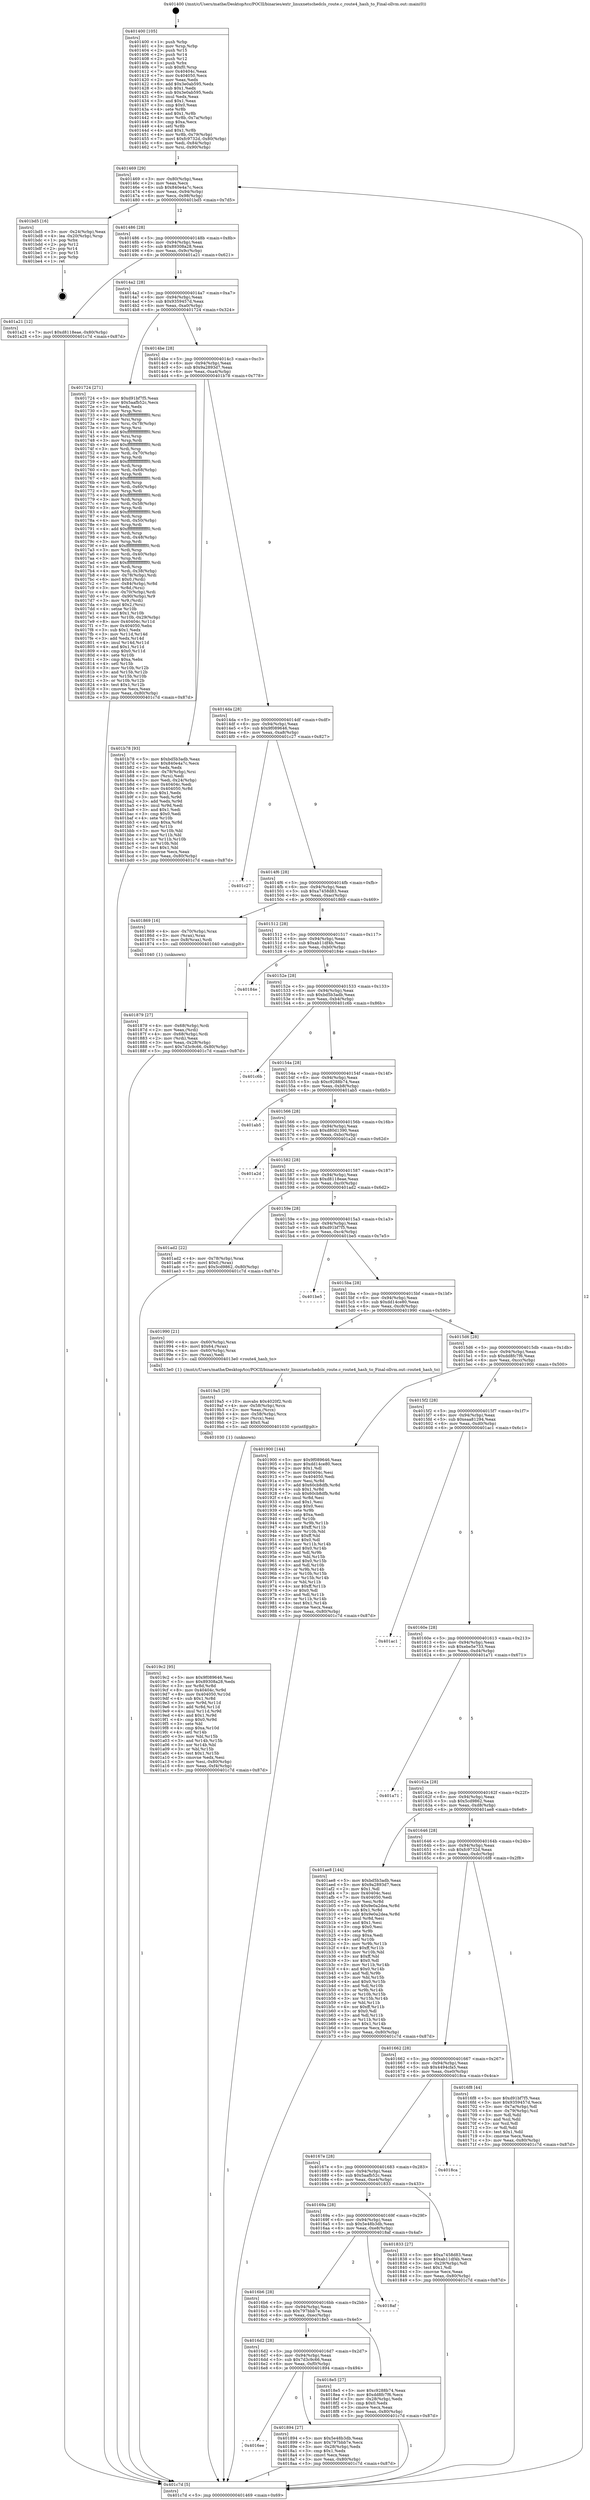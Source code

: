 digraph "0x401400" {
  label = "0x401400 (/mnt/c/Users/mathe/Desktop/tcc/POCII/binaries/extr_linuxnetschedcls_route.c_route4_hash_to_Final-ollvm.out::main(0))"
  labelloc = "t"
  node[shape=record]

  Entry [label="",width=0.3,height=0.3,shape=circle,fillcolor=black,style=filled]
  "0x401469" [label="{
     0x401469 [29]\l
     | [instrs]\l
     &nbsp;&nbsp;0x401469 \<+3\>: mov -0x80(%rbp),%eax\l
     &nbsp;&nbsp;0x40146c \<+2\>: mov %eax,%ecx\l
     &nbsp;&nbsp;0x40146e \<+6\>: sub $0x840e4a7c,%ecx\l
     &nbsp;&nbsp;0x401474 \<+6\>: mov %eax,-0x94(%rbp)\l
     &nbsp;&nbsp;0x40147a \<+6\>: mov %ecx,-0x98(%rbp)\l
     &nbsp;&nbsp;0x401480 \<+6\>: je 0000000000401bd5 \<main+0x7d5\>\l
  }"]
  "0x401bd5" [label="{
     0x401bd5 [16]\l
     | [instrs]\l
     &nbsp;&nbsp;0x401bd5 \<+3\>: mov -0x24(%rbp),%eax\l
     &nbsp;&nbsp;0x401bd8 \<+4\>: lea -0x20(%rbp),%rsp\l
     &nbsp;&nbsp;0x401bdc \<+1\>: pop %rbx\l
     &nbsp;&nbsp;0x401bdd \<+2\>: pop %r12\l
     &nbsp;&nbsp;0x401bdf \<+2\>: pop %r14\l
     &nbsp;&nbsp;0x401be1 \<+2\>: pop %r15\l
     &nbsp;&nbsp;0x401be3 \<+1\>: pop %rbp\l
     &nbsp;&nbsp;0x401be4 \<+1\>: ret\l
  }"]
  "0x401486" [label="{
     0x401486 [28]\l
     | [instrs]\l
     &nbsp;&nbsp;0x401486 \<+5\>: jmp 000000000040148b \<main+0x8b\>\l
     &nbsp;&nbsp;0x40148b \<+6\>: mov -0x94(%rbp),%eax\l
     &nbsp;&nbsp;0x401491 \<+5\>: sub $0x89308a28,%eax\l
     &nbsp;&nbsp;0x401496 \<+6\>: mov %eax,-0x9c(%rbp)\l
     &nbsp;&nbsp;0x40149c \<+6\>: je 0000000000401a21 \<main+0x621\>\l
  }"]
  Exit [label="",width=0.3,height=0.3,shape=circle,fillcolor=black,style=filled,peripheries=2]
  "0x401a21" [label="{
     0x401a21 [12]\l
     | [instrs]\l
     &nbsp;&nbsp;0x401a21 \<+7\>: movl $0xd8118eae,-0x80(%rbp)\l
     &nbsp;&nbsp;0x401a28 \<+5\>: jmp 0000000000401c7d \<main+0x87d\>\l
  }"]
  "0x4014a2" [label="{
     0x4014a2 [28]\l
     | [instrs]\l
     &nbsp;&nbsp;0x4014a2 \<+5\>: jmp 00000000004014a7 \<main+0xa7\>\l
     &nbsp;&nbsp;0x4014a7 \<+6\>: mov -0x94(%rbp),%eax\l
     &nbsp;&nbsp;0x4014ad \<+5\>: sub $0x9359457d,%eax\l
     &nbsp;&nbsp;0x4014b2 \<+6\>: mov %eax,-0xa0(%rbp)\l
     &nbsp;&nbsp;0x4014b8 \<+6\>: je 0000000000401724 \<main+0x324\>\l
  }"]
  "0x4019c2" [label="{
     0x4019c2 [95]\l
     | [instrs]\l
     &nbsp;&nbsp;0x4019c2 \<+5\>: mov $0x9f089646,%esi\l
     &nbsp;&nbsp;0x4019c7 \<+5\>: mov $0x89308a28,%edx\l
     &nbsp;&nbsp;0x4019cc \<+3\>: xor %r8d,%r8d\l
     &nbsp;&nbsp;0x4019cf \<+8\>: mov 0x40404c,%r9d\l
     &nbsp;&nbsp;0x4019d7 \<+8\>: mov 0x404050,%r10d\l
     &nbsp;&nbsp;0x4019df \<+4\>: sub $0x1,%r8d\l
     &nbsp;&nbsp;0x4019e3 \<+3\>: mov %r9d,%r11d\l
     &nbsp;&nbsp;0x4019e6 \<+3\>: add %r8d,%r11d\l
     &nbsp;&nbsp;0x4019e9 \<+4\>: imul %r11d,%r9d\l
     &nbsp;&nbsp;0x4019ed \<+4\>: and $0x1,%r9d\l
     &nbsp;&nbsp;0x4019f1 \<+4\>: cmp $0x0,%r9d\l
     &nbsp;&nbsp;0x4019f5 \<+3\>: sete %bl\l
     &nbsp;&nbsp;0x4019f8 \<+4\>: cmp $0xa,%r10d\l
     &nbsp;&nbsp;0x4019fc \<+4\>: setl %r14b\l
     &nbsp;&nbsp;0x401a00 \<+3\>: mov %bl,%r15b\l
     &nbsp;&nbsp;0x401a03 \<+3\>: and %r14b,%r15b\l
     &nbsp;&nbsp;0x401a06 \<+3\>: xor %r14b,%bl\l
     &nbsp;&nbsp;0x401a09 \<+3\>: or %bl,%r15b\l
     &nbsp;&nbsp;0x401a0c \<+4\>: test $0x1,%r15b\l
     &nbsp;&nbsp;0x401a10 \<+3\>: cmovne %edx,%esi\l
     &nbsp;&nbsp;0x401a13 \<+3\>: mov %esi,-0x80(%rbp)\l
     &nbsp;&nbsp;0x401a16 \<+6\>: mov %eax,-0xf4(%rbp)\l
     &nbsp;&nbsp;0x401a1c \<+5\>: jmp 0000000000401c7d \<main+0x87d\>\l
  }"]
  "0x401724" [label="{
     0x401724 [271]\l
     | [instrs]\l
     &nbsp;&nbsp;0x401724 \<+5\>: mov $0xd91bf7f5,%eax\l
     &nbsp;&nbsp;0x401729 \<+5\>: mov $0x5aafb52c,%ecx\l
     &nbsp;&nbsp;0x40172e \<+2\>: xor %edx,%edx\l
     &nbsp;&nbsp;0x401730 \<+3\>: mov %rsp,%rsi\l
     &nbsp;&nbsp;0x401733 \<+4\>: add $0xfffffffffffffff0,%rsi\l
     &nbsp;&nbsp;0x401737 \<+3\>: mov %rsi,%rsp\l
     &nbsp;&nbsp;0x40173a \<+4\>: mov %rsi,-0x78(%rbp)\l
     &nbsp;&nbsp;0x40173e \<+3\>: mov %rsp,%rsi\l
     &nbsp;&nbsp;0x401741 \<+4\>: add $0xfffffffffffffff0,%rsi\l
     &nbsp;&nbsp;0x401745 \<+3\>: mov %rsi,%rsp\l
     &nbsp;&nbsp;0x401748 \<+3\>: mov %rsp,%rdi\l
     &nbsp;&nbsp;0x40174b \<+4\>: add $0xfffffffffffffff0,%rdi\l
     &nbsp;&nbsp;0x40174f \<+3\>: mov %rdi,%rsp\l
     &nbsp;&nbsp;0x401752 \<+4\>: mov %rdi,-0x70(%rbp)\l
     &nbsp;&nbsp;0x401756 \<+3\>: mov %rsp,%rdi\l
     &nbsp;&nbsp;0x401759 \<+4\>: add $0xfffffffffffffff0,%rdi\l
     &nbsp;&nbsp;0x40175d \<+3\>: mov %rdi,%rsp\l
     &nbsp;&nbsp;0x401760 \<+4\>: mov %rdi,-0x68(%rbp)\l
     &nbsp;&nbsp;0x401764 \<+3\>: mov %rsp,%rdi\l
     &nbsp;&nbsp;0x401767 \<+4\>: add $0xfffffffffffffff0,%rdi\l
     &nbsp;&nbsp;0x40176b \<+3\>: mov %rdi,%rsp\l
     &nbsp;&nbsp;0x40176e \<+4\>: mov %rdi,-0x60(%rbp)\l
     &nbsp;&nbsp;0x401772 \<+3\>: mov %rsp,%rdi\l
     &nbsp;&nbsp;0x401775 \<+4\>: add $0xfffffffffffffff0,%rdi\l
     &nbsp;&nbsp;0x401779 \<+3\>: mov %rdi,%rsp\l
     &nbsp;&nbsp;0x40177c \<+4\>: mov %rdi,-0x58(%rbp)\l
     &nbsp;&nbsp;0x401780 \<+3\>: mov %rsp,%rdi\l
     &nbsp;&nbsp;0x401783 \<+4\>: add $0xfffffffffffffff0,%rdi\l
     &nbsp;&nbsp;0x401787 \<+3\>: mov %rdi,%rsp\l
     &nbsp;&nbsp;0x40178a \<+4\>: mov %rdi,-0x50(%rbp)\l
     &nbsp;&nbsp;0x40178e \<+3\>: mov %rsp,%rdi\l
     &nbsp;&nbsp;0x401791 \<+4\>: add $0xfffffffffffffff0,%rdi\l
     &nbsp;&nbsp;0x401795 \<+3\>: mov %rdi,%rsp\l
     &nbsp;&nbsp;0x401798 \<+4\>: mov %rdi,-0x48(%rbp)\l
     &nbsp;&nbsp;0x40179c \<+3\>: mov %rsp,%rdi\l
     &nbsp;&nbsp;0x40179f \<+4\>: add $0xfffffffffffffff0,%rdi\l
     &nbsp;&nbsp;0x4017a3 \<+3\>: mov %rdi,%rsp\l
     &nbsp;&nbsp;0x4017a6 \<+4\>: mov %rdi,-0x40(%rbp)\l
     &nbsp;&nbsp;0x4017aa \<+3\>: mov %rsp,%rdi\l
     &nbsp;&nbsp;0x4017ad \<+4\>: add $0xfffffffffffffff0,%rdi\l
     &nbsp;&nbsp;0x4017b1 \<+3\>: mov %rdi,%rsp\l
     &nbsp;&nbsp;0x4017b4 \<+4\>: mov %rdi,-0x38(%rbp)\l
     &nbsp;&nbsp;0x4017b8 \<+4\>: mov -0x78(%rbp),%rdi\l
     &nbsp;&nbsp;0x4017bc \<+6\>: movl $0x0,(%rdi)\l
     &nbsp;&nbsp;0x4017c2 \<+7\>: mov -0x84(%rbp),%r8d\l
     &nbsp;&nbsp;0x4017c9 \<+3\>: mov %r8d,(%rsi)\l
     &nbsp;&nbsp;0x4017cc \<+4\>: mov -0x70(%rbp),%rdi\l
     &nbsp;&nbsp;0x4017d0 \<+7\>: mov -0x90(%rbp),%r9\l
     &nbsp;&nbsp;0x4017d7 \<+3\>: mov %r9,(%rdi)\l
     &nbsp;&nbsp;0x4017da \<+3\>: cmpl $0x2,(%rsi)\l
     &nbsp;&nbsp;0x4017dd \<+4\>: setne %r10b\l
     &nbsp;&nbsp;0x4017e1 \<+4\>: and $0x1,%r10b\l
     &nbsp;&nbsp;0x4017e5 \<+4\>: mov %r10b,-0x29(%rbp)\l
     &nbsp;&nbsp;0x4017e9 \<+8\>: mov 0x40404c,%r11d\l
     &nbsp;&nbsp;0x4017f1 \<+7\>: mov 0x404050,%ebx\l
     &nbsp;&nbsp;0x4017f8 \<+3\>: sub $0x1,%edx\l
     &nbsp;&nbsp;0x4017fb \<+3\>: mov %r11d,%r14d\l
     &nbsp;&nbsp;0x4017fe \<+3\>: add %edx,%r14d\l
     &nbsp;&nbsp;0x401801 \<+4\>: imul %r14d,%r11d\l
     &nbsp;&nbsp;0x401805 \<+4\>: and $0x1,%r11d\l
     &nbsp;&nbsp;0x401809 \<+4\>: cmp $0x0,%r11d\l
     &nbsp;&nbsp;0x40180d \<+4\>: sete %r10b\l
     &nbsp;&nbsp;0x401811 \<+3\>: cmp $0xa,%ebx\l
     &nbsp;&nbsp;0x401814 \<+4\>: setl %r15b\l
     &nbsp;&nbsp;0x401818 \<+3\>: mov %r10b,%r12b\l
     &nbsp;&nbsp;0x40181b \<+3\>: and %r15b,%r12b\l
     &nbsp;&nbsp;0x40181e \<+3\>: xor %r15b,%r10b\l
     &nbsp;&nbsp;0x401821 \<+3\>: or %r10b,%r12b\l
     &nbsp;&nbsp;0x401824 \<+4\>: test $0x1,%r12b\l
     &nbsp;&nbsp;0x401828 \<+3\>: cmovne %ecx,%eax\l
     &nbsp;&nbsp;0x40182b \<+3\>: mov %eax,-0x80(%rbp)\l
     &nbsp;&nbsp;0x40182e \<+5\>: jmp 0000000000401c7d \<main+0x87d\>\l
  }"]
  "0x4014be" [label="{
     0x4014be [28]\l
     | [instrs]\l
     &nbsp;&nbsp;0x4014be \<+5\>: jmp 00000000004014c3 \<main+0xc3\>\l
     &nbsp;&nbsp;0x4014c3 \<+6\>: mov -0x94(%rbp),%eax\l
     &nbsp;&nbsp;0x4014c9 \<+5\>: sub $0x9a2893d7,%eax\l
     &nbsp;&nbsp;0x4014ce \<+6\>: mov %eax,-0xa4(%rbp)\l
     &nbsp;&nbsp;0x4014d4 \<+6\>: je 0000000000401b78 \<main+0x778\>\l
  }"]
  "0x4019a5" [label="{
     0x4019a5 [29]\l
     | [instrs]\l
     &nbsp;&nbsp;0x4019a5 \<+10\>: movabs $0x4020f2,%rdi\l
     &nbsp;&nbsp;0x4019af \<+4\>: mov -0x58(%rbp),%rcx\l
     &nbsp;&nbsp;0x4019b3 \<+2\>: mov %eax,(%rcx)\l
     &nbsp;&nbsp;0x4019b5 \<+4\>: mov -0x58(%rbp),%rcx\l
     &nbsp;&nbsp;0x4019b9 \<+2\>: mov (%rcx),%esi\l
     &nbsp;&nbsp;0x4019bb \<+2\>: mov $0x0,%al\l
     &nbsp;&nbsp;0x4019bd \<+5\>: call 0000000000401030 \<printf@plt\>\l
     | [calls]\l
     &nbsp;&nbsp;0x401030 \{1\} (unknown)\l
  }"]
  "0x401b78" [label="{
     0x401b78 [93]\l
     | [instrs]\l
     &nbsp;&nbsp;0x401b78 \<+5\>: mov $0xbd5b3adb,%eax\l
     &nbsp;&nbsp;0x401b7d \<+5\>: mov $0x840e4a7c,%ecx\l
     &nbsp;&nbsp;0x401b82 \<+2\>: xor %edx,%edx\l
     &nbsp;&nbsp;0x401b84 \<+4\>: mov -0x78(%rbp),%rsi\l
     &nbsp;&nbsp;0x401b88 \<+2\>: mov (%rsi),%edi\l
     &nbsp;&nbsp;0x401b8a \<+3\>: mov %edi,-0x24(%rbp)\l
     &nbsp;&nbsp;0x401b8d \<+7\>: mov 0x40404c,%edi\l
     &nbsp;&nbsp;0x401b94 \<+8\>: mov 0x404050,%r8d\l
     &nbsp;&nbsp;0x401b9c \<+3\>: sub $0x1,%edx\l
     &nbsp;&nbsp;0x401b9f \<+3\>: mov %edi,%r9d\l
     &nbsp;&nbsp;0x401ba2 \<+3\>: add %edx,%r9d\l
     &nbsp;&nbsp;0x401ba5 \<+4\>: imul %r9d,%edi\l
     &nbsp;&nbsp;0x401ba9 \<+3\>: and $0x1,%edi\l
     &nbsp;&nbsp;0x401bac \<+3\>: cmp $0x0,%edi\l
     &nbsp;&nbsp;0x401baf \<+4\>: sete %r10b\l
     &nbsp;&nbsp;0x401bb3 \<+4\>: cmp $0xa,%r8d\l
     &nbsp;&nbsp;0x401bb7 \<+4\>: setl %r11b\l
     &nbsp;&nbsp;0x401bbb \<+3\>: mov %r10b,%bl\l
     &nbsp;&nbsp;0x401bbe \<+3\>: and %r11b,%bl\l
     &nbsp;&nbsp;0x401bc1 \<+3\>: xor %r11b,%r10b\l
     &nbsp;&nbsp;0x401bc4 \<+3\>: or %r10b,%bl\l
     &nbsp;&nbsp;0x401bc7 \<+3\>: test $0x1,%bl\l
     &nbsp;&nbsp;0x401bca \<+3\>: cmovne %ecx,%eax\l
     &nbsp;&nbsp;0x401bcd \<+3\>: mov %eax,-0x80(%rbp)\l
     &nbsp;&nbsp;0x401bd0 \<+5\>: jmp 0000000000401c7d \<main+0x87d\>\l
  }"]
  "0x4014da" [label="{
     0x4014da [28]\l
     | [instrs]\l
     &nbsp;&nbsp;0x4014da \<+5\>: jmp 00000000004014df \<main+0xdf\>\l
     &nbsp;&nbsp;0x4014df \<+6\>: mov -0x94(%rbp),%eax\l
     &nbsp;&nbsp;0x4014e5 \<+5\>: sub $0x9f089646,%eax\l
     &nbsp;&nbsp;0x4014ea \<+6\>: mov %eax,-0xa8(%rbp)\l
     &nbsp;&nbsp;0x4014f0 \<+6\>: je 0000000000401c27 \<main+0x827\>\l
  }"]
  "0x4016ee" [label="{
     0x4016ee\l
  }", style=dashed]
  "0x401c27" [label="{
     0x401c27\l
  }", style=dashed]
  "0x4014f6" [label="{
     0x4014f6 [28]\l
     | [instrs]\l
     &nbsp;&nbsp;0x4014f6 \<+5\>: jmp 00000000004014fb \<main+0xfb\>\l
     &nbsp;&nbsp;0x4014fb \<+6\>: mov -0x94(%rbp),%eax\l
     &nbsp;&nbsp;0x401501 \<+5\>: sub $0xa7458d83,%eax\l
     &nbsp;&nbsp;0x401506 \<+6\>: mov %eax,-0xac(%rbp)\l
     &nbsp;&nbsp;0x40150c \<+6\>: je 0000000000401869 \<main+0x469\>\l
  }"]
  "0x401894" [label="{
     0x401894 [27]\l
     | [instrs]\l
     &nbsp;&nbsp;0x401894 \<+5\>: mov $0x5e48b3db,%eax\l
     &nbsp;&nbsp;0x401899 \<+5\>: mov $0x797bbb7e,%ecx\l
     &nbsp;&nbsp;0x40189e \<+3\>: mov -0x28(%rbp),%edx\l
     &nbsp;&nbsp;0x4018a1 \<+3\>: cmp $0x1,%edx\l
     &nbsp;&nbsp;0x4018a4 \<+3\>: cmovl %ecx,%eax\l
     &nbsp;&nbsp;0x4018a7 \<+3\>: mov %eax,-0x80(%rbp)\l
     &nbsp;&nbsp;0x4018aa \<+5\>: jmp 0000000000401c7d \<main+0x87d\>\l
  }"]
  "0x401869" [label="{
     0x401869 [16]\l
     | [instrs]\l
     &nbsp;&nbsp;0x401869 \<+4\>: mov -0x70(%rbp),%rax\l
     &nbsp;&nbsp;0x40186d \<+3\>: mov (%rax),%rax\l
     &nbsp;&nbsp;0x401870 \<+4\>: mov 0x8(%rax),%rdi\l
     &nbsp;&nbsp;0x401874 \<+5\>: call 0000000000401040 \<atoi@plt\>\l
     | [calls]\l
     &nbsp;&nbsp;0x401040 \{1\} (unknown)\l
  }"]
  "0x401512" [label="{
     0x401512 [28]\l
     | [instrs]\l
     &nbsp;&nbsp;0x401512 \<+5\>: jmp 0000000000401517 \<main+0x117\>\l
     &nbsp;&nbsp;0x401517 \<+6\>: mov -0x94(%rbp),%eax\l
     &nbsp;&nbsp;0x40151d \<+5\>: sub $0xab11df4b,%eax\l
     &nbsp;&nbsp;0x401522 \<+6\>: mov %eax,-0xb0(%rbp)\l
     &nbsp;&nbsp;0x401528 \<+6\>: je 000000000040184e \<main+0x44e\>\l
  }"]
  "0x4016d2" [label="{
     0x4016d2 [28]\l
     | [instrs]\l
     &nbsp;&nbsp;0x4016d2 \<+5\>: jmp 00000000004016d7 \<main+0x2d7\>\l
     &nbsp;&nbsp;0x4016d7 \<+6\>: mov -0x94(%rbp),%eax\l
     &nbsp;&nbsp;0x4016dd \<+5\>: sub $0x7d3c9c66,%eax\l
     &nbsp;&nbsp;0x4016e2 \<+6\>: mov %eax,-0xf0(%rbp)\l
     &nbsp;&nbsp;0x4016e8 \<+6\>: je 0000000000401894 \<main+0x494\>\l
  }"]
  "0x40184e" [label="{
     0x40184e\l
  }", style=dashed]
  "0x40152e" [label="{
     0x40152e [28]\l
     | [instrs]\l
     &nbsp;&nbsp;0x40152e \<+5\>: jmp 0000000000401533 \<main+0x133\>\l
     &nbsp;&nbsp;0x401533 \<+6\>: mov -0x94(%rbp),%eax\l
     &nbsp;&nbsp;0x401539 \<+5\>: sub $0xbd5b3adb,%eax\l
     &nbsp;&nbsp;0x40153e \<+6\>: mov %eax,-0xb4(%rbp)\l
     &nbsp;&nbsp;0x401544 \<+6\>: je 0000000000401c6b \<main+0x86b\>\l
  }"]
  "0x4018e5" [label="{
     0x4018e5 [27]\l
     | [instrs]\l
     &nbsp;&nbsp;0x4018e5 \<+5\>: mov $0xc9288b74,%eax\l
     &nbsp;&nbsp;0x4018ea \<+5\>: mov $0xdd8fc7f6,%ecx\l
     &nbsp;&nbsp;0x4018ef \<+3\>: mov -0x28(%rbp),%edx\l
     &nbsp;&nbsp;0x4018f2 \<+3\>: cmp $0x0,%edx\l
     &nbsp;&nbsp;0x4018f5 \<+3\>: cmove %ecx,%eax\l
     &nbsp;&nbsp;0x4018f8 \<+3\>: mov %eax,-0x80(%rbp)\l
     &nbsp;&nbsp;0x4018fb \<+5\>: jmp 0000000000401c7d \<main+0x87d\>\l
  }"]
  "0x401c6b" [label="{
     0x401c6b\l
  }", style=dashed]
  "0x40154a" [label="{
     0x40154a [28]\l
     | [instrs]\l
     &nbsp;&nbsp;0x40154a \<+5\>: jmp 000000000040154f \<main+0x14f\>\l
     &nbsp;&nbsp;0x40154f \<+6\>: mov -0x94(%rbp),%eax\l
     &nbsp;&nbsp;0x401555 \<+5\>: sub $0xc9288b74,%eax\l
     &nbsp;&nbsp;0x40155a \<+6\>: mov %eax,-0xb8(%rbp)\l
     &nbsp;&nbsp;0x401560 \<+6\>: je 0000000000401ab5 \<main+0x6b5\>\l
  }"]
  "0x4016b6" [label="{
     0x4016b6 [28]\l
     | [instrs]\l
     &nbsp;&nbsp;0x4016b6 \<+5\>: jmp 00000000004016bb \<main+0x2bb\>\l
     &nbsp;&nbsp;0x4016bb \<+6\>: mov -0x94(%rbp),%eax\l
     &nbsp;&nbsp;0x4016c1 \<+5\>: sub $0x797bbb7e,%eax\l
     &nbsp;&nbsp;0x4016c6 \<+6\>: mov %eax,-0xec(%rbp)\l
     &nbsp;&nbsp;0x4016cc \<+6\>: je 00000000004018e5 \<main+0x4e5\>\l
  }"]
  "0x401ab5" [label="{
     0x401ab5\l
  }", style=dashed]
  "0x401566" [label="{
     0x401566 [28]\l
     | [instrs]\l
     &nbsp;&nbsp;0x401566 \<+5\>: jmp 000000000040156b \<main+0x16b\>\l
     &nbsp;&nbsp;0x40156b \<+6\>: mov -0x94(%rbp),%eax\l
     &nbsp;&nbsp;0x401571 \<+5\>: sub $0xd80d1390,%eax\l
     &nbsp;&nbsp;0x401576 \<+6\>: mov %eax,-0xbc(%rbp)\l
     &nbsp;&nbsp;0x40157c \<+6\>: je 0000000000401a2d \<main+0x62d\>\l
  }"]
  "0x4018af" [label="{
     0x4018af\l
  }", style=dashed]
  "0x401a2d" [label="{
     0x401a2d\l
  }", style=dashed]
  "0x401582" [label="{
     0x401582 [28]\l
     | [instrs]\l
     &nbsp;&nbsp;0x401582 \<+5\>: jmp 0000000000401587 \<main+0x187\>\l
     &nbsp;&nbsp;0x401587 \<+6\>: mov -0x94(%rbp),%eax\l
     &nbsp;&nbsp;0x40158d \<+5\>: sub $0xd8118eae,%eax\l
     &nbsp;&nbsp;0x401592 \<+6\>: mov %eax,-0xc0(%rbp)\l
     &nbsp;&nbsp;0x401598 \<+6\>: je 0000000000401ad2 \<main+0x6d2\>\l
  }"]
  "0x401879" [label="{
     0x401879 [27]\l
     | [instrs]\l
     &nbsp;&nbsp;0x401879 \<+4\>: mov -0x68(%rbp),%rdi\l
     &nbsp;&nbsp;0x40187d \<+2\>: mov %eax,(%rdi)\l
     &nbsp;&nbsp;0x40187f \<+4\>: mov -0x68(%rbp),%rdi\l
     &nbsp;&nbsp;0x401883 \<+2\>: mov (%rdi),%eax\l
     &nbsp;&nbsp;0x401885 \<+3\>: mov %eax,-0x28(%rbp)\l
     &nbsp;&nbsp;0x401888 \<+7\>: movl $0x7d3c9c66,-0x80(%rbp)\l
     &nbsp;&nbsp;0x40188f \<+5\>: jmp 0000000000401c7d \<main+0x87d\>\l
  }"]
  "0x401ad2" [label="{
     0x401ad2 [22]\l
     | [instrs]\l
     &nbsp;&nbsp;0x401ad2 \<+4\>: mov -0x78(%rbp),%rax\l
     &nbsp;&nbsp;0x401ad6 \<+6\>: movl $0x0,(%rax)\l
     &nbsp;&nbsp;0x401adc \<+7\>: movl $0x5cd9862,-0x80(%rbp)\l
     &nbsp;&nbsp;0x401ae3 \<+5\>: jmp 0000000000401c7d \<main+0x87d\>\l
  }"]
  "0x40159e" [label="{
     0x40159e [28]\l
     | [instrs]\l
     &nbsp;&nbsp;0x40159e \<+5\>: jmp 00000000004015a3 \<main+0x1a3\>\l
     &nbsp;&nbsp;0x4015a3 \<+6\>: mov -0x94(%rbp),%eax\l
     &nbsp;&nbsp;0x4015a9 \<+5\>: sub $0xd91bf7f5,%eax\l
     &nbsp;&nbsp;0x4015ae \<+6\>: mov %eax,-0xc4(%rbp)\l
     &nbsp;&nbsp;0x4015b4 \<+6\>: je 0000000000401be5 \<main+0x7e5\>\l
  }"]
  "0x40169a" [label="{
     0x40169a [28]\l
     | [instrs]\l
     &nbsp;&nbsp;0x40169a \<+5\>: jmp 000000000040169f \<main+0x29f\>\l
     &nbsp;&nbsp;0x40169f \<+6\>: mov -0x94(%rbp),%eax\l
     &nbsp;&nbsp;0x4016a5 \<+5\>: sub $0x5e48b3db,%eax\l
     &nbsp;&nbsp;0x4016aa \<+6\>: mov %eax,-0xe8(%rbp)\l
     &nbsp;&nbsp;0x4016b0 \<+6\>: je 00000000004018af \<main+0x4af\>\l
  }"]
  "0x401be5" [label="{
     0x401be5\l
  }", style=dashed]
  "0x4015ba" [label="{
     0x4015ba [28]\l
     | [instrs]\l
     &nbsp;&nbsp;0x4015ba \<+5\>: jmp 00000000004015bf \<main+0x1bf\>\l
     &nbsp;&nbsp;0x4015bf \<+6\>: mov -0x94(%rbp),%eax\l
     &nbsp;&nbsp;0x4015c5 \<+5\>: sub $0xdd14ce80,%eax\l
     &nbsp;&nbsp;0x4015ca \<+6\>: mov %eax,-0xc8(%rbp)\l
     &nbsp;&nbsp;0x4015d0 \<+6\>: je 0000000000401990 \<main+0x590\>\l
  }"]
  "0x401833" [label="{
     0x401833 [27]\l
     | [instrs]\l
     &nbsp;&nbsp;0x401833 \<+5\>: mov $0xa7458d83,%eax\l
     &nbsp;&nbsp;0x401838 \<+5\>: mov $0xab11df4b,%ecx\l
     &nbsp;&nbsp;0x40183d \<+3\>: mov -0x29(%rbp),%dl\l
     &nbsp;&nbsp;0x401840 \<+3\>: test $0x1,%dl\l
     &nbsp;&nbsp;0x401843 \<+3\>: cmovne %ecx,%eax\l
     &nbsp;&nbsp;0x401846 \<+3\>: mov %eax,-0x80(%rbp)\l
     &nbsp;&nbsp;0x401849 \<+5\>: jmp 0000000000401c7d \<main+0x87d\>\l
  }"]
  "0x401990" [label="{
     0x401990 [21]\l
     | [instrs]\l
     &nbsp;&nbsp;0x401990 \<+4\>: mov -0x60(%rbp),%rax\l
     &nbsp;&nbsp;0x401994 \<+6\>: movl $0x64,(%rax)\l
     &nbsp;&nbsp;0x40199a \<+4\>: mov -0x60(%rbp),%rax\l
     &nbsp;&nbsp;0x40199e \<+2\>: mov (%rax),%edi\l
     &nbsp;&nbsp;0x4019a0 \<+5\>: call 00000000004013e0 \<route4_hash_to\>\l
     | [calls]\l
     &nbsp;&nbsp;0x4013e0 \{1\} (/mnt/c/Users/mathe/Desktop/tcc/POCII/binaries/extr_linuxnetschedcls_route.c_route4_hash_to_Final-ollvm.out::route4_hash_to)\l
  }"]
  "0x4015d6" [label="{
     0x4015d6 [28]\l
     | [instrs]\l
     &nbsp;&nbsp;0x4015d6 \<+5\>: jmp 00000000004015db \<main+0x1db\>\l
     &nbsp;&nbsp;0x4015db \<+6\>: mov -0x94(%rbp),%eax\l
     &nbsp;&nbsp;0x4015e1 \<+5\>: sub $0xdd8fc7f6,%eax\l
     &nbsp;&nbsp;0x4015e6 \<+6\>: mov %eax,-0xcc(%rbp)\l
     &nbsp;&nbsp;0x4015ec \<+6\>: je 0000000000401900 \<main+0x500\>\l
  }"]
  "0x40167e" [label="{
     0x40167e [28]\l
     | [instrs]\l
     &nbsp;&nbsp;0x40167e \<+5\>: jmp 0000000000401683 \<main+0x283\>\l
     &nbsp;&nbsp;0x401683 \<+6\>: mov -0x94(%rbp),%eax\l
     &nbsp;&nbsp;0x401689 \<+5\>: sub $0x5aafb52c,%eax\l
     &nbsp;&nbsp;0x40168e \<+6\>: mov %eax,-0xe4(%rbp)\l
     &nbsp;&nbsp;0x401694 \<+6\>: je 0000000000401833 \<main+0x433\>\l
  }"]
  "0x401900" [label="{
     0x401900 [144]\l
     | [instrs]\l
     &nbsp;&nbsp;0x401900 \<+5\>: mov $0x9f089646,%eax\l
     &nbsp;&nbsp;0x401905 \<+5\>: mov $0xdd14ce80,%ecx\l
     &nbsp;&nbsp;0x40190a \<+2\>: mov $0x1,%dl\l
     &nbsp;&nbsp;0x40190c \<+7\>: mov 0x40404c,%esi\l
     &nbsp;&nbsp;0x401913 \<+7\>: mov 0x404050,%edi\l
     &nbsp;&nbsp;0x40191a \<+3\>: mov %esi,%r8d\l
     &nbsp;&nbsp;0x40191d \<+7\>: add $0x60cb8dfb,%r8d\l
     &nbsp;&nbsp;0x401924 \<+4\>: sub $0x1,%r8d\l
     &nbsp;&nbsp;0x401928 \<+7\>: sub $0x60cb8dfb,%r8d\l
     &nbsp;&nbsp;0x40192f \<+4\>: imul %r8d,%esi\l
     &nbsp;&nbsp;0x401933 \<+3\>: and $0x1,%esi\l
     &nbsp;&nbsp;0x401936 \<+3\>: cmp $0x0,%esi\l
     &nbsp;&nbsp;0x401939 \<+4\>: sete %r9b\l
     &nbsp;&nbsp;0x40193d \<+3\>: cmp $0xa,%edi\l
     &nbsp;&nbsp;0x401940 \<+4\>: setl %r10b\l
     &nbsp;&nbsp;0x401944 \<+3\>: mov %r9b,%r11b\l
     &nbsp;&nbsp;0x401947 \<+4\>: xor $0xff,%r11b\l
     &nbsp;&nbsp;0x40194b \<+3\>: mov %r10b,%bl\l
     &nbsp;&nbsp;0x40194e \<+3\>: xor $0xff,%bl\l
     &nbsp;&nbsp;0x401951 \<+3\>: xor $0x0,%dl\l
     &nbsp;&nbsp;0x401954 \<+3\>: mov %r11b,%r14b\l
     &nbsp;&nbsp;0x401957 \<+4\>: and $0x0,%r14b\l
     &nbsp;&nbsp;0x40195b \<+3\>: and %dl,%r9b\l
     &nbsp;&nbsp;0x40195e \<+3\>: mov %bl,%r15b\l
     &nbsp;&nbsp;0x401961 \<+4\>: and $0x0,%r15b\l
     &nbsp;&nbsp;0x401965 \<+3\>: and %dl,%r10b\l
     &nbsp;&nbsp;0x401968 \<+3\>: or %r9b,%r14b\l
     &nbsp;&nbsp;0x40196b \<+3\>: or %r10b,%r15b\l
     &nbsp;&nbsp;0x40196e \<+3\>: xor %r15b,%r14b\l
     &nbsp;&nbsp;0x401971 \<+3\>: or %bl,%r11b\l
     &nbsp;&nbsp;0x401974 \<+4\>: xor $0xff,%r11b\l
     &nbsp;&nbsp;0x401978 \<+3\>: or $0x0,%dl\l
     &nbsp;&nbsp;0x40197b \<+3\>: and %dl,%r11b\l
     &nbsp;&nbsp;0x40197e \<+3\>: or %r11b,%r14b\l
     &nbsp;&nbsp;0x401981 \<+4\>: test $0x1,%r14b\l
     &nbsp;&nbsp;0x401985 \<+3\>: cmovne %ecx,%eax\l
     &nbsp;&nbsp;0x401988 \<+3\>: mov %eax,-0x80(%rbp)\l
     &nbsp;&nbsp;0x40198b \<+5\>: jmp 0000000000401c7d \<main+0x87d\>\l
  }"]
  "0x4015f2" [label="{
     0x4015f2 [28]\l
     | [instrs]\l
     &nbsp;&nbsp;0x4015f2 \<+5\>: jmp 00000000004015f7 \<main+0x1f7\>\l
     &nbsp;&nbsp;0x4015f7 \<+6\>: mov -0x94(%rbp),%eax\l
     &nbsp;&nbsp;0x4015fd \<+5\>: sub $0xeaa81294,%eax\l
     &nbsp;&nbsp;0x401602 \<+6\>: mov %eax,-0xd0(%rbp)\l
     &nbsp;&nbsp;0x401608 \<+6\>: je 0000000000401ac1 \<main+0x6c1\>\l
  }"]
  "0x4018ca" [label="{
     0x4018ca\l
  }", style=dashed]
  "0x401ac1" [label="{
     0x401ac1\l
  }", style=dashed]
  "0x40160e" [label="{
     0x40160e [28]\l
     | [instrs]\l
     &nbsp;&nbsp;0x40160e \<+5\>: jmp 0000000000401613 \<main+0x213\>\l
     &nbsp;&nbsp;0x401613 \<+6\>: mov -0x94(%rbp),%eax\l
     &nbsp;&nbsp;0x401619 \<+5\>: sub $0xebe5e733,%eax\l
     &nbsp;&nbsp;0x40161e \<+6\>: mov %eax,-0xd4(%rbp)\l
     &nbsp;&nbsp;0x401624 \<+6\>: je 0000000000401a71 \<main+0x671\>\l
  }"]
  "0x401400" [label="{
     0x401400 [105]\l
     | [instrs]\l
     &nbsp;&nbsp;0x401400 \<+1\>: push %rbp\l
     &nbsp;&nbsp;0x401401 \<+3\>: mov %rsp,%rbp\l
     &nbsp;&nbsp;0x401404 \<+2\>: push %r15\l
     &nbsp;&nbsp;0x401406 \<+2\>: push %r14\l
     &nbsp;&nbsp;0x401408 \<+2\>: push %r12\l
     &nbsp;&nbsp;0x40140a \<+1\>: push %rbx\l
     &nbsp;&nbsp;0x40140b \<+7\>: sub $0xf0,%rsp\l
     &nbsp;&nbsp;0x401412 \<+7\>: mov 0x40404c,%eax\l
     &nbsp;&nbsp;0x401419 \<+7\>: mov 0x404050,%ecx\l
     &nbsp;&nbsp;0x401420 \<+2\>: mov %eax,%edx\l
     &nbsp;&nbsp;0x401422 \<+6\>: add $0x3e0ab595,%edx\l
     &nbsp;&nbsp;0x401428 \<+3\>: sub $0x1,%edx\l
     &nbsp;&nbsp;0x40142b \<+6\>: sub $0x3e0ab595,%edx\l
     &nbsp;&nbsp;0x401431 \<+3\>: imul %edx,%eax\l
     &nbsp;&nbsp;0x401434 \<+3\>: and $0x1,%eax\l
     &nbsp;&nbsp;0x401437 \<+3\>: cmp $0x0,%eax\l
     &nbsp;&nbsp;0x40143a \<+4\>: sete %r8b\l
     &nbsp;&nbsp;0x40143e \<+4\>: and $0x1,%r8b\l
     &nbsp;&nbsp;0x401442 \<+4\>: mov %r8b,-0x7a(%rbp)\l
     &nbsp;&nbsp;0x401446 \<+3\>: cmp $0xa,%ecx\l
     &nbsp;&nbsp;0x401449 \<+4\>: setl %r8b\l
     &nbsp;&nbsp;0x40144d \<+4\>: and $0x1,%r8b\l
     &nbsp;&nbsp;0x401451 \<+4\>: mov %r8b,-0x79(%rbp)\l
     &nbsp;&nbsp;0x401455 \<+7\>: movl $0xfc9732d,-0x80(%rbp)\l
     &nbsp;&nbsp;0x40145c \<+6\>: mov %edi,-0x84(%rbp)\l
     &nbsp;&nbsp;0x401462 \<+7\>: mov %rsi,-0x90(%rbp)\l
  }"]
  "0x401a71" [label="{
     0x401a71\l
  }", style=dashed]
  "0x40162a" [label="{
     0x40162a [28]\l
     | [instrs]\l
     &nbsp;&nbsp;0x40162a \<+5\>: jmp 000000000040162f \<main+0x22f\>\l
     &nbsp;&nbsp;0x40162f \<+6\>: mov -0x94(%rbp),%eax\l
     &nbsp;&nbsp;0x401635 \<+5\>: sub $0x5cd9862,%eax\l
     &nbsp;&nbsp;0x40163a \<+6\>: mov %eax,-0xd8(%rbp)\l
     &nbsp;&nbsp;0x401640 \<+6\>: je 0000000000401ae8 \<main+0x6e8\>\l
  }"]
  "0x401c7d" [label="{
     0x401c7d [5]\l
     | [instrs]\l
     &nbsp;&nbsp;0x401c7d \<+5\>: jmp 0000000000401469 \<main+0x69\>\l
  }"]
  "0x401ae8" [label="{
     0x401ae8 [144]\l
     | [instrs]\l
     &nbsp;&nbsp;0x401ae8 \<+5\>: mov $0xbd5b3adb,%eax\l
     &nbsp;&nbsp;0x401aed \<+5\>: mov $0x9a2893d7,%ecx\l
     &nbsp;&nbsp;0x401af2 \<+2\>: mov $0x1,%dl\l
     &nbsp;&nbsp;0x401af4 \<+7\>: mov 0x40404c,%esi\l
     &nbsp;&nbsp;0x401afb \<+7\>: mov 0x404050,%edi\l
     &nbsp;&nbsp;0x401b02 \<+3\>: mov %esi,%r8d\l
     &nbsp;&nbsp;0x401b05 \<+7\>: sub $0x9e0a2dea,%r8d\l
     &nbsp;&nbsp;0x401b0c \<+4\>: sub $0x1,%r8d\l
     &nbsp;&nbsp;0x401b10 \<+7\>: add $0x9e0a2dea,%r8d\l
     &nbsp;&nbsp;0x401b17 \<+4\>: imul %r8d,%esi\l
     &nbsp;&nbsp;0x401b1b \<+3\>: and $0x1,%esi\l
     &nbsp;&nbsp;0x401b1e \<+3\>: cmp $0x0,%esi\l
     &nbsp;&nbsp;0x401b21 \<+4\>: sete %r9b\l
     &nbsp;&nbsp;0x401b25 \<+3\>: cmp $0xa,%edi\l
     &nbsp;&nbsp;0x401b28 \<+4\>: setl %r10b\l
     &nbsp;&nbsp;0x401b2c \<+3\>: mov %r9b,%r11b\l
     &nbsp;&nbsp;0x401b2f \<+4\>: xor $0xff,%r11b\l
     &nbsp;&nbsp;0x401b33 \<+3\>: mov %r10b,%bl\l
     &nbsp;&nbsp;0x401b36 \<+3\>: xor $0xff,%bl\l
     &nbsp;&nbsp;0x401b39 \<+3\>: xor $0x0,%dl\l
     &nbsp;&nbsp;0x401b3c \<+3\>: mov %r11b,%r14b\l
     &nbsp;&nbsp;0x401b3f \<+4\>: and $0x0,%r14b\l
     &nbsp;&nbsp;0x401b43 \<+3\>: and %dl,%r9b\l
     &nbsp;&nbsp;0x401b46 \<+3\>: mov %bl,%r15b\l
     &nbsp;&nbsp;0x401b49 \<+4\>: and $0x0,%r15b\l
     &nbsp;&nbsp;0x401b4d \<+3\>: and %dl,%r10b\l
     &nbsp;&nbsp;0x401b50 \<+3\>: or %r9b,%r14b\l
     &nbsp;&nbsp;0x401b53 \<+3\>: or %r10b,%r15b\l
     &nbsp;&nbsp;0x401b56 \<+3\>: xor %r15b,%r14b\l
     &nbsp;&nbsp;0x401b59 \<+3\>: or %bl,%r11b\l
     &nbsp;&nbsp;0x401b5c \<+4\>: xor $0xff,%r11b\l
     &nbsp;&nbsp;0x401b60 \<+3\>: or $0x0,%dl\l
     &nbsp;&nbsp;0x401b63 \<+3\>: and %dl,%r11b\l
     &nbsp;&nbsp;0x401b66 \<+3\>: or %r11b,%r14b\l
     &nbsp;&nbsp;0x401b69 \<+4\>: test $0x1,%r14b\l
     &nbsp;&nbsp;0x401b6d \<+3\>: cmovne %ecx,%eax\l
     &nbsp;&nbsp;0x401b70 \<+3\>: mov %eax,-0x80(%rbp)\l
     &nbsp;&nbsp;0x401b73 \<+5\>: jmp 0000000000401c7d \<main+0x87d\>\l
  }"]
  "0x401646" [label="{
     0x401646 [28]\l
     | [instrs]\l
     &nbsp;&nbsp;0x401646 \<+5\>: jmp 000000000040164b \<main+0x24b\>\l
     &nbsp;&nbsp;0x40164b \<+6\>: mov -0x94(%rbp),%eax\l
     &nbsp;&nbsp;0x401651 \<+5\>: sub $0xfc9732d,%eax\l
     &nbsp;&nbsp;0x401656 \<+6\>: mov %eax,-0xdc(%rbp)\l
     &nbsp;&nbsp;0x40165c \<+6\>: je 00000000004016f8 \<main+0x2f8\>\l
  }"]
  "0x401662" [label="{
     0x401662 [28]\l
     | [instrs]\l
     &nbsp;&nbsp;0x401662 \<+5\>: jmp 0000000000401667 \<main+0x267\>\l
     &nbsp;&nbsp;0x401667 \<+6\>: mov -0x94(%rbp),%eax\l
     &nbsp;&nbsp;0x40166d \<+5\>: sub $0x4494cfa5,%eax\l
     &nbsp;&nbsp;0x401672 \<+6\>: mov %eax,-0xe0(%rbp)\l
     &nbsp;&nbsp;0x401678 \<+6\>: je 00000000004018ca \<main+0x4ca\>\l
  }"]
  "0x4016f8" [label="{
     0x4016f8 [44]\l
     | [instrs]\l
     &nbsp;&nbsp;0x4016f8 \<+5\>: mov $0xd91bf7f5,%eax\l
     &nbsp;&nbsp;0x4016fd \<+5\>: mov $0x9359457d,%ecx\l
     &nbsp;&nbsp;0x401702 \<+3\>: mov -0x7a(%rbp),%dl\l
     &nbsp;&nbsp;0x401705 \<+4\>: mov -0x79(%rbp),%sil\l
     &nbsp;&nbsp;0x401709 \<+3\>: mov %dl,%dil\l
     &nbsp;&nbsp;0x40170c \<+3\>: and %sil,%dil\l
     &nbsp;&nbsp;0x40170f \<+3\>: xor %sil,%dl\l
     &nbsp;&nbsp;0x401712 \<+3\>: or %dl,%dil\l
     &nbsp;&nbsp;0x401715 \<+4\>: test $0x1,%dil\l
     &nbsp;&nbsp;0x401719 \<+3\>: cmovne %ecx,%eax\l
     &nbsp;&nbsp;0x40171c \<+3\>: mov %eax,-0x80(%rbp)\l
     &nbsp;&nbsp;0x40171f \<+5\>: jmp 0000000000401c7d \<main+0x87d\>\l
  }"]
  Entry -> "0x401400" [label=" 1"]
  "0x401469" -> "0x401bd5" [label=" 1"]
  "0x401469" -> "0x401486" [label=" 12"]
  "0x401bd5" -> Exit [label=" 1"]
  "0x401486" -> "0x401a21" [label=" 1"]
  "0x401486" -> "0x4014a2" [label=" 11"]
  "0x401b78" -> "0x401c7d" [label=" 1"]
  "0x4014a2" -> "0x401724" [label=" 1"]
  "0x4014a2" -> "0x4014be" [label=" 10"]
  "0x401ae8" -> "0x401c7d" [label=" 1"]
  "0x4014be" -> "0x401b78" [label=" 1"]
  "0x4014be" -> "0x4014da" [label=" 9"]
  "0x401ad2" -> "0x401c7d" [label=" 1"]
  "0x4014da" -> "0x401c27" [label=" 0"]
  "0x4014da" -> "0x4014f6" [label=" 9"]
  "0x401a21" -> "0x401c7d" [label=" 1"]
  "0x4014f6" -> "0x401869" [label=" 1"]
  "0x4014f6" -> "0x401512" [label=" 8"]
  "0x4019c2" -> "0x401c7d" [label=" 1"]
  "0x401512" -> "0x40184e" [label=" 0"]
  "0x401512" -> "0x40152e" [label=" 8"]
  "0x401990" -> "0x4019a5" [label=" 1"]
  "0x40152e" -> "0x401c6b" [label=" 0"]
  "0x40152e" -> "0x40154a" [label=" 8"]
  "0x401900" -> "0x401c7d" [label=" 1"]
  "0x40154a" -> "0x401ab5" [label=" 0"]
  "0x40154a" -> "0x401566" [label=" 8"]
  "0x401894" -> "0x401c7d" [label=" 1"]
  "0x401566" -> "0x401a2d" [label=" 0"]
  "0x401566" -> "0x401582" [label=" 8"]
  "0x4016d2" -> "0x4016ee" [label=" 0"]
  "0x401582" -> "0x401ad2" [label=" 1"]
  "0x401582" -> "0x40159e" [label=" 7"]
  "0x4019a5" -> "0x4019c2" [label=" 1"]
  "0x40159e" -> "0x401be5" [label=" 0"]
  "0x40159e" -> "0x4015ba" [label=" 7"]
  "0x4016b6" -> "0x4016d2" [label=" 1"]
  "0x4015ba" -> "0x401990" [label=" 1"]
  "0x4015ba" -> "0x4015d6" [label=" 6"]
  "0x4016b6" -> "0x4018e5" [label=" 1"]
  "0x4015d6" -> "0x401900" [label=" 1"]
  "0x4015d6" -> "0x4015f2" [label=" 5"]
  "0x40169a" -> "0x4016b6" [label=" 2"]
  "0x4015f2" -> "0x401ac1" [label=" 0"]
  "0x4015f2" -> "0x40160e" [label=" 5"]
  "0x40169a" -> "0x4018af" [label=" 0"]
  "0x40160e" -> "0x401a71" [label=" 0"]
  "0x40160e" -> "0x40162a" [label=" 5"]
  "0x401869" -> "0x401879" [label=" 1"]
  "0x40162a" -> "0x401ae8" [label=" 1"]
  "0x40162a" -> "0x401646" [label=" 4"]
  "0x401833" -> "0x401c7d" [label=" 1"]
  "0x401646" -> "0x4016f8" [label=" 1"]
  "0x401646" -> "0x401662" [label=" 3"]
  "0x4016f8" -> "0x401c7d" [label=" 1"]
  "0x401400" -> "0x401469" [label=" 1"]
  "0x401c7d" -> "0x401469" [label=" 12"]
  "0x401879" -> "0x401c7d" [label=" 1"]
  "0x401724" -> "0x401c7d" [label=" 1"]
  "0x4016d2" -> "0x401894" [label=" 1"]
  "0x401662" -> "0x4018ca" [label=" 0"]
  "0x401662" -> "0x40167e" [label=" 3"]
  "0x4018e5" -> "0x401c7d" [label=" 1"]
  "0x40167e" -> "0x401833" [label=" 1"]
  "0x40167e" -> "0x40169a" [label=" 2"]
}
